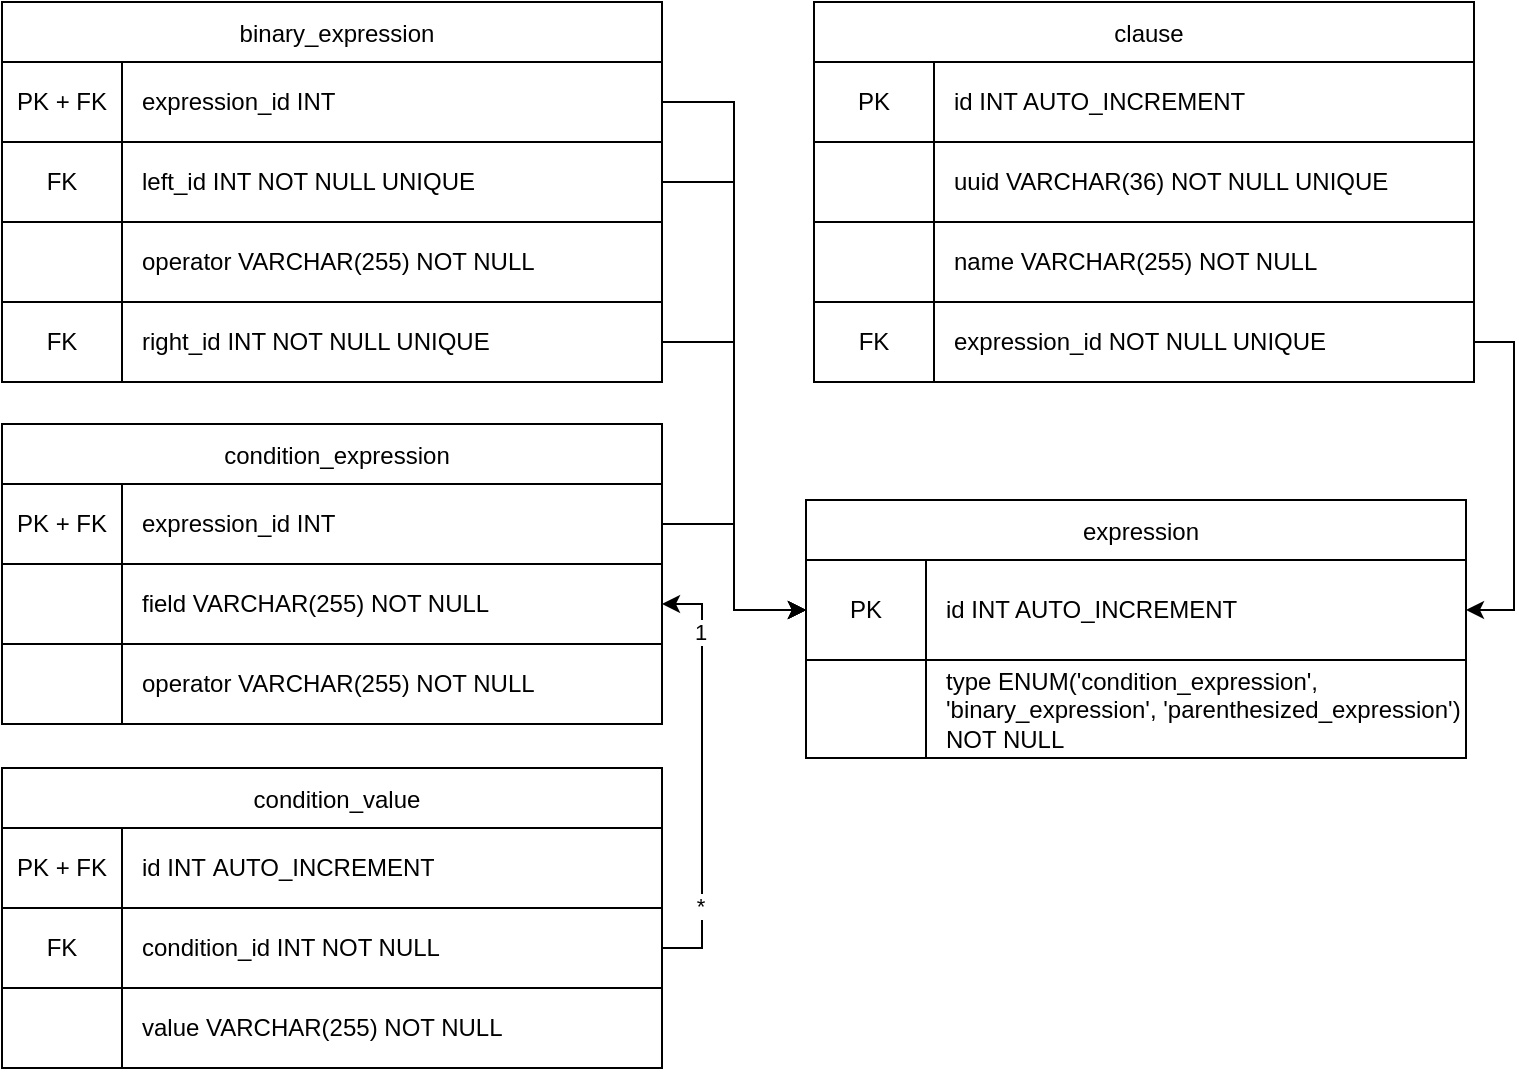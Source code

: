 <mxfile version="28.1.2">
  <diagram id="R2lEEEUBdFMjLlhIrx00" name="Page-1">
    <mxGraphModel dx="2066" dy="1203" grid="0" gridSize="10" guides="1" tooltips="1" connect="1" arrows="1" fold="1" page="1" pageScale="1" pageWidth="850" pageHeight="1100" math="0" shadow="0" extFonts="Permanent Marker^https://fonts.googleapis.com/css?family=Permanent+Marker">
      <root>
        <mxCell id="0" />
        <mxCell id="1" parent="0" />
        <mxCell id="snJPKy76hCYUz9jXiGdG-46" value="clause" style="shape=table;startSize=30;container=1;collapsible=0;childLayout=tableLayout;spacingLeft=5;" parent="1" vertex="1">
          <mxGeometry x="469" y="299" width="330" height="190" as="geometry" />
        </mxCell>
        <mxCell id="snJPKy76hCYUz9jXiGdG-47" value="" style="shape=tableRow;horizontal=0;startSize=0;swimlaneHead=0;swimlaneBody=0;strokeColor=inherit;top=0;left=0;bottom=0;right=0;collapsible=0;dropTarget=0;fillColor=none;points=[[0,0.5],[1,0.5]];portConstraint=eastwest;" parent="snJPKy76hCYUz9jXiGdG-46" vertex="1">
          <mxGeometry y="30" width="330" height="40" as="geometry" />
        </mxCell>
        <mxCell id="snJPKy76hCYUz9jXiGdG-48" value="PK" style="shape=partialRectangle;html=1;whiteSpace=wrap;connectable=0;strokeColor=inherit;overflow=hidden;fillColor=none;top=0;left=0;bottom=0;right=0;pointerEvents=1;" parent="snJPKy76hCYUz9jXiGdG-47" vertex="1">
          <mxGeometry width="60" height="40" as="geometry">
            <mxRectangle width="60" height="40" as="alternateBounds" />
          </mxGeometry>
        </mxCell>
        <mxCell id="snJPKy76hCYUz9jXiGdG-49" value="id INT AUTO_INCREMENT" style="shape=partialRectangle;html=1;whiteSpace=wrap;connectable=0;strokeColor=inherit;overflow=hidden;fillColor=none;top=0;left=0;bottom=0;right=0;pointerEvents=1;align=left;spacingLeft=8;" parent="snJPKy76hCYUz9jXiGdG-47" vertex="1">
          <mxGeometry x="60" width="270" height="40" as="geometry">
            <mxRectangle width="270" height="40" as="alternateBounds" />
          </mxGeometry>
        </mxCell>
        <mxCell id="snJPKy76hCYUz9jXiGdG-50" value="" style="shape=tableRow;horizontal=0;startSize=0;swimlaneHead=0;swimlaneBody=0;strokeColor=inherit;top=0;left=0;bottom=0;right=0;collapsible=0;dropTarget=0;fillColor=none;points=[[0,0.5],[1,0.5]];portConstraint=eastwest;" parent="snJPKy76hCYUz9jXiGdG-46" vertex="1">
          <mxGeometry y="70" width="330" height="40" as="geometry" />
        </mxCell>
        <mxCell id="snJPKy76hCYUz9jXiGdG-51" value="" style="shape=partialRectangle;html=1;whiteSpace=wrap;connectable=0;strokeColor=inherit;overflow=hidden;fillColor=none;top=0;left=0;bottom=0;right=0;pointerEvents=1;" parent="snJPKy76hCYUz9jXiGdG-50" vertex="1">
          <mxGeometry width="60" height="40" as="geometry">
            <mxRectangle width="60" height="40" as="alternateBounds" />
          </mxGeometry>
        </mxCell>
        <mxCell id="snJPKy76hCYUz9jXiGdG-52" value="uuid VARCHAR(36) NOT NULL UNIQUE" style="shape=partialRectangle;html=1;whiteSpace=wrap;connectable=0;strokeColor=inherit;overflow=hidden;fillColor=none;top=0;left=0;bottom=0;right=0;pointerEvents=1;align=left;spacingLeft=8;" parent="snJPKy76hCYUz9jXiGdG-50" vertex="1">
          <mxGeometry x="60" width="270" height="40" as="geometry">
            <mxRectangle width="270" height="40" as="alternateBounds" />
          </mxGeometry>
        </mxCell>
        <mxCell id="snJPKy76hCYUz9jXiGdG-53" value="" style="shape=tableRow;horizontal=0;startSize=0;swimlaneHead=0;swimlaneBody=0;strokeColor=inherit;top=0;left=0;bottom=0;right=0;collapsible=0;dropTarget=0;fillColor=none;points=[[0,0.5],[1,0.5]];portConstraint=eastwest;" parent="snJPKy76hCYUz9jXiGdG-46" vertex="1">
          <mxGeometry y="110" width="330" height="40" as="geometry" />
        </mxCell>
        <mxCell id="snJPKy76hCYUz9jXiGdG-54" value="" style="shape=partialRectangle;html=1;whiteSpace=wrap;connectable=0;strokeColor=inherit;overflow=hidden;fillColor=none;top=0;left=0;bottom=0;right=0;pointerEvents=1;" parent="snJPKy76hCYUz9jXiGdG-53" vertex="1">
          <mxGeometry width="60" height="40" as="geometry">
            <mxRectangle width="60" height="40" as="alternateBounds" />
          </mxGeometry>
        </mxCell>
        <mxCell id="snJPKy76hCYUz9jXiGdG-55" value="name VARCHAR(255) NOT NULL" style="shape=partialRectangle;html=1;whiteSpace=wrap;connectable=0;strokeColor=inherit;overflow=hidden;fillColor=none;top=0;left=0;bottom=0;right=0;pointerEvents=1;align=left;spacingLeft=8;" parent="snJPKy76hCYUz9jXiGdG-53" vertex="1">
          <mxGeometry x="60" width="270" height="40" as="geometry">
            <mxRectangle width="270" height="40" as="alternateBounds" />
          </mxGeometry>
        </mxCell>
        <mxCell id="snJPKy76hCYUz9jXiGdG-69" style="shape=tableRow;horizontal=0;startSize=0;swimlaneHead=0;swimlaneBody=0;strokeColor=inherit;top=0;left=0;bottom=0;right=0;collapsible=0;dropTarget=0;fillColor=none;points=[[0,0.5],[1,0.5]];portConstraint=eastwest;" parent="snJPKy76hCYUz9jXiGdG-46" vertex="1">
          <mxGeometry y="150" width="330" height="40" as="geometry" />
        </mxCell>
        <mxCell id="snJPKy76hCYUz9jXiGdG-70" value="FK" style="shape=partialRectangle;html=1;whiteSpace=wrap;connectable=0;strokeColor=inherit;overflow=hidden;fillColor=none;top=0;left=0;bottom=0;right=0;pointerEvents=1;" parent="snJPKy76hCYUz9jXiGdG-69" vertex="1">
          <mxGeometry width="60" height="40" as="geometry">
            <mxRectangle width="60" height="40" as="alternateBounds" />
          </mxGeometry>
        </mxCell>
        <mxCell id="snJPKy76hCYUz9jXiGdG-71" value="expression_id NOT NULL UNIQUE&amp;nbsp;" style="shape=partialRectangle;html=1;whiteSpace=wrap;connectable=0;strokeColor=inherit;overflow=hidden;fillColor=none;top=0;left=0;bottom=0;right=0;pointerEvents=1;align=left;spacingLeft=8;" parent="snJPKy76hCYUz9jXiGdG-69" vertex="1">
          <mxGeometry x="60" width="270" height="40" as="geometry">
            <mxRectangle width="270" height="40" as="alternateBounds" />
          </mxGeometry>
        </mxCell>
        <mxCell id="snJPKy76hCYUz9jXiGdG-59" value="expression" style="shape=table;startSize=30;container=1;collapsible=0;childLayout=tableLayout;spacingLeft=5;" parent="1" vertex="1">
          <mxGeometry x="465" y="548" width="330" height="129" as="geometry" />
        </mxCell>
        <mxCell id="snJPKy76hCYUz9jXiGdG-60" value="" style="shape=tableRow;horizontal=0;startSize=0;swimlaneHead=0;swimlaneBody=0;strokeColor=inherit;top=0;left=0;bottom=0;right=0;collapsible=0;dropTarget=0;fillColor=none;points=[[0,0.5],[1,0.5]];portConstraint=eastwest;" parent="snJPKy76hCYUz9jXiGdG-59" vertex="1">
          <mxGeometry y="30" width="330" height="50" as="geometry" />
        </mxCell>
        <mxCell id="snJPKy76hCYUz9jXiGdG-61" value="PK" style="shape=partialRectangle;html=1;whiteSpace=wrap;connectable=0;strokeColor=inherit;overflow=hidden;fillColor=none;top=0;left=0;bottom=0;right=0;pointerEvents=1;" parent="snJPKy76hCYUz9jXiGdG-60" vertex="1">
          <mxGeometry width="60" height="50" as="geometry">
            <mxRectangle width="60" height="50" as="alternateBounds" />
          </mxGeometry>
        </mxCell>
        <mxCell id="snJPKy76hCYUz9jXiGdG-62" value="id INT AUTO_INCREMENT" style="shape=partialRectangle;html=1;whiteSpace=wrap;connectable=0;strokeColor=inherit;overflow=hidden;fillColor=none;top=0;left=0;bottom=0;right=0;pointerEvents=1;align=left;spacingLeft=8;" parent="snJPKy76hCYUz9jXiGdG-60" vertex="1">
          <mxGeometry x="60" width="270" height="50" as="geometry">
            <mxRectangle width="270" height="50" as="alternateBounds" />
          </mxGeometry>
        </mxCell>
        <mxCell id="snJPKy76hCYUz9jXiGdG-63" value="" style="shape=tableRow;horizontal=0;startSize=0;swimlaneHead=0;swimlaneBody=0;strokeColor=inherit;top=0;left=0;bottom=0;right=0;collapsible=0;dropTarget=0;fillColor=none;points=[[0,0.5],[1,0.5]];portConstraint=eastwest;" parent="snJPKy76hCYUz9jXiGdG-59" vertex="1">
          <mxGeometry y="80" width="330" height="49" as="geometry" />
        </mxCell>
        <mxCell id="snJPKy76hCYUz9jXiGdG-64" value="" style="shape=partialRectangle;html=1;whiteSpace=wrap;connectable=0;strokeColor=inherit;overflow=hidden;fillColor=none;top=0;left=0;bottom=0;right=0;pointerEvents=1;" parent="snJPKy76hCYUz9jXiGdG-63" vertex="1">
          <mxGeometry width="60" height="49" as="geometry">
            <mxRectangle width="60" height="49" as="alternateBounds" />
          </mxGeometry>
        </mxCell>
        <mxCell id="snJPKy76hCYUz9jXiGdG-65" value="type ENUM(&#39;condition_expression&#39;, &#39;binary_expression&#39;, &#39;parenthesized_expression&#39;) NOT NULL" style="shape=partialRectangle;html=1;whiteSpace=wrap;connectable=0;strokeColor=inherit;overflow=hidden;fillColor=none;top=0;left=0;bottom=0;right=0;pointerEvents=1;align=left;spacingLeft=8;" parent="snJPKy76hCYUz9jXiGdG-63" vertex="1">
          <mxGeometry x="60" width="270" height="49" as="geometry">
            <mxRectangle width="270" height="49" as="alternateBounds" />
          </mxGeometry>
        </mxCell>
        <mxCell id="snJPKy76hCYUz9jXiGdG-73" value="condition_expression" style="shape=table;startSize=30;container=1;collapsible=0;childLayout=tableLayout;spacingLeft=5;" parent="1" vertex="1">
          <mxGeometry x="63" y="510" width="330" height="150" as="geometry" />
        </mxCell>
        <mxCell id="snJPKy76hCYUz9jXiGdG-74" value="" style="shape=tableRow;horizontal=0;startSize=0;swimlaneHead=0;swimlaneBody=0;strokeColor=inherit;top=0;left=0;bottom=0;right=0;collapsible=0;dropTarget=0;fillColor=none;points=[[0,0.5],[1,0.5]];portConstraint=eastwest;" parent="snJPKy76hCYUz9jXiGdG-73" vertex="1">
          <mxGeometry y="30" width="330" height="40" as="geometry" />
        </mxCell>
        <mxCell id="snJPKy76hCYUz9jXiGdG-75" value="PK + FK" style="shape=partialRectangle;html=1;whiteSpace=wrap;connectable=0;strokeColor=inherit;overflow=hidden;fillColor=none;top=0;left=0;bottom=0;right=0;pointerEvents=1;" parent="snJPKy76hCYUz9jXiGdG-74" vertex="1">
          <mxGeometry width="60" height="40" as="geometry">
            <mxRectangle width="60" height="40" as="alternateBounds" />
          </mxGeometry>
        </mxCell>
        <mxCell id="snJPKy76hCYUz9jXiGdG-76" value="expression_id INT" style="shape=partialRectangle;html=1;whiteSpace=wrap;connectable=0;strokeColor=inherit;overflow=hidden;fillColor=none;top=0;left=0;bottom=0;right=0;pointerEvents=1;align=left;spacingLeft=8;" parent="snJPKy76hCYUz9jXiGdG-74" vertex="1">
          <mxGeometry x="60" width="270" height="40" as="geometry">
            <mxRectangle width="270" height="40" as="alternateBounds" />
          </mxGeometry>
        </mxCell>
        <mxCell id="snJPKy76hCYUz9jXiGdG-77" value="" style="shape=tableRow;horizontal=0;startSize=0;swimlaneHead=0;swimlaneBody=0;strokeColor=inherit;top=0;left=0;bottom=0;right=0;collapsible=0;dropTarget=0;fillColor=none;points=[[0,0.5],[1,0.5]];portConstraint=eastwest;" parent="snJPKy76hCYUz9jXiGdG-73" vertex="1">
          <mxGeometry y="70" width="330" height="40" as="geometry" />
        </mxCell>
        <mxCell id="snJPKy76hCYUz9jXiGdG-78" value="" style="shape=partialRectangle;html=1;whiteSpace=wrap;connectable=0;strokeColor=inherit;overflow=hidden;fillColor=none;top=0;left=0;bottom=0;right=0;pointerEvents=1;" parent="snJPKy76hCYUz9jXiGdG-77" vertex="1">
          <mxGeometry width="60" height="40" as="geometry">
            <mxRectangle width="60" height="40" as="alternateBounds" />
          </mxGeometry>
        </mxCell>
        <mxCell id="snJPKy76hCYUz9jXiGdG-79" value="field VARCHAR(255) NOT NULL" style="shape=partialRectangle;html=1;whiteSpace=wrap;connectable=0;strokeColor=inherit;overflow=hidden;fillColor=none;top=0;left=0;bottom=0;right=0;pointerEvents=1;align=left;spacingLeft=8;" parent="snJPKy76hCYUz9jXiGdG-77" vertex="1">
          <mxGeometry x="60" width="270" height="40" as="geometry">
            <mxRectangle width="270" height="40" as="alternateBounds" />
          </mxGeometry>
        </mxCell>
        <mxCell id="snJPKy76hCYUz9jXiGdG-80" value="" style="shape=tableRow;horizontal=0;startSize=0;swimlaneHead=0;swimlaneBody=0;strokeColor=inherit;top=0;left=0;bottom=0;right=0;collapsible=0;dropTarget=0;fillColor=none;points=[[0,0.5],[1,0.5]];portConstraint=eastwest;" parent="snJPKy76hCYUz9jXiGdG-73" vertex="1">
          <mxGeometry y="110" width="330" height="40" as="geometry" />
        </mxCell>
        <mxCell id="snJPKy76hCYUz9jXiGdG-81" value="" style="shape=partialRectangle;html=1;whiteSpace=wrap;connectable=0;strokeColor=inherit;overflow=hidden;fillColor=none;top=0;left=0;bottom=0;right=0;pointerEvents=1;" parent="snJPKy76hCYUz9jXiGdG-80" vertex="1">
          <mxGeometry width="60" height="40" as="geometry">
            <mxRectangle width="60" height="40" as="alternateBounds" />
          </mxGeometry>
        </mxCell>
        <mxCell id="snJPKy76hCYUz9jXiGdG-82" value="operator VARCHAR(255) NOT NULL" style="shape=partialRectangle;html=1;whiteSpace=wrap;connectable=0;strokeColor=inherit;overflow=hidden;fillColor=none;top=0;left=0;bottom=0;right=0;pointerEvents=1;align=left;spacingLeft=8;" parent="snJPKy76hCYUz9jXiGdG-80" vertex="1">
          <mxGeometry x="60" width="270" height="40" as="geometry">
            <mxRectangle width="270" height="40" as="alternateBounds" />
          </mxGeometry>
        </mxCell>
        <mxCell id="snJPKy76hCYUz9jXiGdG-83" value="condition_value" style="shape=table;startSize=30;container=1;collapsible=0;childLayout=tableLayout;spacingLeft=5;" parent="1" vertex="1">
          <mxGeometry x="63" y="682" width="330" height="150" as="geometry" />
        </mxCell>
        <mxCell id="snJPKy76hCYUz9jXiGdG-84" value="" style="shape=tableRow;horizontal=0;startSize=0;swimlaneHead=0;swimlaneBody=0;strokeColor=inherit;top=0;left=0;bottom=0;right=0;collapsible=0;dropTarget=0;fillColor=none;points=[[0,0.5],[1,0.5]];portConstraint=eastwest;" parent="snJPKy76hCYUz9jXiGdG-83" vertex="1">
          <mxGeometry y="30" width="330" height="40" as="geometry" />
        </mxCell>
        <mxCell id="snJPKy76hCYUz9jXiGdG-85" value="PK + FK" style="shape=partialRectangle;html=1;whiteSpace=wrap;connectable=0;strokeColor=inherit;overflow=hidden;fillColor=none;top=0;left=0;bottom=0;right=0;pointerEvents=1;" parent="snJPKy76hCYUz9jXiGdG-84" vertex="1">
          <mxGeometry width="60" height="40" as="geometry">
            <mxRectangle width="60" height="40" as="alternateBounds" />
          </mxGeometry>
        </mxCell>
        <mxCell id="snJPKy76hCYUz9jXiGdG-86" value="id INT&amp;nbsp;AUTO_INCREMENT" style="shape=partialRectangle;html=1;whiteSpace=wrap;connectable=0;strokeColor=inherit;overflow=hidden;fillColor=none;top=0;left=0;bottom=0;right=0;pointerEvents=1;align=left;spacingLeft=8;" parent="snJPKy76hCYUz9jXiGdG-84" vertex="1">
          <mxGeometry x="60" width="270" height="40" as="geometry">
            <mxRectangle width="270" height="40" as="alternateBounds" />
          </mxGeometry>
        </mxCell>
        <mxCell id="snJPKy76hCYUz9jXiGdG-87" value="" style="shape=tableRow;horizontal=0;startSize=0;swimlaneHead=0;swimlaneBody=0;strokeColor=inherit;top=0;left=0;bottom=0;right=0;collapsible=0;dropTarget=0;fillColor=none;points=[[0,0.5],[1,0.5]];portConstraint=eastwest;" parent="snJPKy76hCYUz9jXiGdG-83" vertex="1">
          <mxGeometry y="70" width="330" height="40" as="geometry" />
        </mxCell>
        <mxCell id="snJPKy76hCYUz9jXiGdG-88" value="FK" style="shape=partialRectangle;html=1;whiteSpace=wrap;connectable=0;strokeColor=inherit;overflow=hidden;fillColor=none;top=0;left=0;bottom=0;right=0;pointerEvents=1;" parent="snJPKy76hCYUz9jXiGdG-87" vertex="1">
          <mxGeometry width="60" height="40" as="geometry">
            <mxRectangle width="60" height="40" as="alternateBounds" />
          </mxGeometry>
        </mxCell>
        <mxCell id="snJPKy76hCYUz9jXiGdG-89" value="condition_id INT NOT NULL" style="shape=partialRectangle;html=1;whiteSpace=wrap;connectable=0;strokeColor=inherit;overflow=hidden;fillColor=none;top=0;left=0;bottom=0;right=0;pointerEvents=1;align=left;spacingLeft=8;" parent="snJPKy76hCYUz9jXiGdG-87" vertex="1">
          <mxGeometry x="60" width="270" height="40" as="geometry">
            <mxRectangle width="270" height="40" as="alternateBounds" />
          </mxGeometry>
        </mxCell>
        <mxCell id="snJPKy76hCYUz9jXiGdG-90" value="" style="shape=tableRow;horizontal=0;startSize=0;swimlaneHead=0;swimlaneBody=0;strokeColor=inherit;top=0;left=0;bottom=0;right=0;collapsible=0;dropTarget=0;fillColor=none;points=[[0,0.5],[1,0.5]];portConstraint=eastwest;" parent="snJPKy76hCYUz9jXiGdG-83" vertex="1">
          <mxGeometry y="110" width="330" height="40" as="geometry" />
        </mxCell>
        <mxCell id="snJPKy76hCYUz9jXiGdG-91" value="" style="shape=partialRectangle;html=1;whiteSpace=wrap;connectable=0;strokeColor=inherit;overflow=hidden;fillColor=none;top=0;left=0;bottom=0;right=0;pointerEvents=1;" parent="snJPKy76hCYUz9jXiGdG-90" vertex="1">
          <mxGeometry width="60" height="40" as="geometry">
            <mxRectangle width="60" height="40" as="alternateBounds" />
          </mxGeometry>
        </mxCell>
        <mxCell id="snJPKy76hCYUz9jXiGdG-92" value="value VARCHAR(255) NOT NULL" style="shape=partialRectangle;html=1;whiteSpace=wrap;connectable=0;strokeColor=inherit;overflow=hidden;fillColor=none;top=0;left=0;bottom=0;right=0;pointerEvents=1;align=left;spacingLeft=8;" parent="snJPKy76hCYUz9jXiGdG-90" vertex="1">
          <mxGeometry x="60" width="270" height="40" as="geometry">
            <mxRectangle width="270" height="40" as="alternateBounds" />
          </mxGeometry>
        </mxCell>
        <mxCell id="snJPKy76hCYUz9jXiGdG-103" style="edgeStyle=orthogonalEdgeStyle;rounded=0;orthogonalLoop=1;jettySize=auto;html=1;entryX=0;entryY=0.5;entryDx=0;entryDy=0;" parent="1" source="snJPKy76hCYUz9jXiGdG-74" target="snJPKy76hCYUz9jXiGdG-60" edge="1">
          <mxGeometry relative="1" as="geometry" />
        </mxCell>
        <mxCell id="snJPKy76hCYUz9jXiGdG-106" value="binary_expression" style="shape=table;startSize=30;container=1;collapsible=0;childLayout=tableLayout;spacingLeft=5;" parent="1" vertex="1">
          <mxGeometry x="63" y="299" width="330" height="190" as="geometry" />
        </mxCell>
        <mxCell id="snJPKy76hCYUz9jXiGdG-107" value="" style="shape=tableRow;horizontal=0;startSize=0;swimlaneHead=0;swimlaneBody=0;strokeColor=inherit;top=0;left=0;bottom=0;right=0;collapsible=0;dropTarget=0;fillColor=none;points=[[0,0.5],[1,0.5]];portConstraint=eastwest;" parent="snJPKy76hCYUz9jXiGdG-106" vertex="1">
          <mxGeometry y="30" width="330" height="40" as="geometry" />
        </mxCell>
        <mxCell id="snJPKy76hCYUz9jXiGdG-108" value="PK + FK" style="shape=partialRectangle;html=1;whiteSpace=wrap;connectable=0;strokeColor=inherit;overflow=hidden;fillColor=none;top=0;left=0;bottom=0;right=0;pointerEvents=1;" parent="snJPKy76hCYUz9jXiGdG-107" vertex="1">
          <mxGeometry width="60" height="40" as="geometry">
            <mxRectangle width="60" height="40" as="alternateBounds" />
          </mxGeometry>
        </mxCell>
        <mxCell id="snJPKy76hCYUz9jXiGdG-109" value="expression_id INT" style="shape=partialRectangle;html=1;whiteSpace=wrap;connectable=0;strokeColor=inherit;overflow=hidden;fillColor=none;top=0;left=0;bottom=0;right=0;pointerEvents=1;align=left;spacingLeft=8;" parent="snJPKy76hCYUz9jXiGdG-107" vertex="1">
          <mxGeometry x="60" width="270" height="40" as="geometry">
            <mxRectangle width="270" height="40" as="alternateBounds" />
          </mxGeometry>
        </mxCell>
        <mxCell id="snJPKy76hCYUz9jXiGdG-110" value="" style="shape=tableRow;horizontal=0;startSize=0;swimlaneHead=0;swimlaneBody=0;strokeColor=inherit;top=0;left=0;bottom=0;right=0;collapsible=0;dropTarget=0;fillColor=none;points=[[0,0.5],[1,0.5]];portConstraint=eastwest;" parent="snJPKy76hCYUz9jXiGdG-106" vertex="1">
          <mxGeometry y="70" width="330" height="40" as="geometry" />
        </mxCell>
        <mxCell id="snJPKy76hCYUz9jXiGdG-111" value="FK" style="shape=partialRectangle;html=1;whiteSpace=wrap;connectable=0;strokeColor=inherit;overflow=hidden;fillColor=none;top=0;left=0;bottom=0;right=0;pointerEvents=1;" parent="snJPKy76hCYUz9jXiGdG-110" vertex="1">
          <mxGeometry width="60" height="40" as="geometry">
            <mxRectangle width="60" height="40" as="alternateBounds" />
          </mxGeometry>
        </mxCell>
        <mxCell id="snJPKy76hCYUz9jXiGdG-112" value="left_id&amp;nbsp;INT NOT NULL UNIQUE" style="shape=partialRectangle;html=1;whiteSpace=wrap;connectable=0;strokeColor=inherit;overflow=hidden;fillColor=none;top=0;left=0;bottom=0;right=0;pointerEvents=1;align=left;spacingLeft=8;" parent="snJPKy76hCYUz9jXiGdG-110" vertex="1">
          <mxGeometry x="60" width="270" height="40" as="geometry">
            <mxRectangle width="270" height="40" as="alternateBounds" />
          </mxGeometry>
        </mxCell>
        <mxCell id="snJPKy76hCYUz9jXiGdG-113" value="" style="shape=tableRow;horizontal=0;startSize=0;swimlaneHead=0;swimlaneBody=0;strokeColor=inherit;top=0;left=0;bottom=0;right=0;collapsible=0;dropTarget=0;fillColor=none;points=[[0,0.5],[1,0.5]];portConstraint=eastwest;" parent="snJPKy76hCYUz9jXiGdG-106" vertex="1">
          <mxGeometry y="110" width="330" height="40" as="geometry" />
        </mxCell>
        <mxCell id="snJPKy76hCYUz9jXiGdG-114" value="" style="shape=partialRectangle;html=1;whiteSpace=wrap;connectable=0;strokeColor=inherit;overflow=hidden;fillColor=none;top=0;left=0;bottom=0;right=0;pointerEvents=1;" parent="snJPKy76hCYUz9jXiGdG-113" vertex="1">
          <mxGeometry width="60" height="40" as="geometry">
            <mxRectangle width="60" height="40" as="alternateBounds" />
          </mxGeometry>
        </mxCell>
        <mxCell id="snJPKy76hCYUz9jXiGdG-115" value="operator VARCHAR(255) NOT NULL" style="shape=partialRectangle;html=1;whiteSpace=wrap;connectable=0;strokeColor=inherit;overflow=hidden;fillColor=none;top=0;left=0;bottom=0;right=0;pointerEvents=1;align=left;spacingLeft=8;" parent="snJPKy76hCYUz9jXiGdG-113" vertex="1">
          <mxGeometry x="60" width="270" height="40" as="geometry">
            <mxRectangle width="270" height="40" as="alternateBounds" />
          </mxGeometry>
        </mxCell>
        <mxCell id="snJPKy76hCYUz9jXiGdG-117" style="shape=tableRow;horizontal=0;startSize=0;swimlaneHead=0;swimlaneBody=0;strokeColor=inherit;top=0;left=0;bottom=0;right=0;collapsible=0;dropTarget=0;fillColor=none;points=[[0,0.5],[1,0.5]];portConstraint=eastwest;" parent="snJPKy76hCYUz9jXiGdG-106" vertex="1">
          <mxGeometry y="150" width="330" height="40" as="geometry" />
        </mxCell>
        <mxCell id="snJPKy76hCYUz9jXiGdG-118" value="FK" style="shape=partialRectangle;html=1;whiteSpace=wrap;connectable=0;strokeColor=inherit;overflow=hidden;fillColor=none;top=0;left=0;bottom=0;right=0;pointerEvents=1;" parent="snJPKy76hCYUz9jXiGdG-117" vertex="1">
          <mxGeometry width="60" height="40" as="geometry">
            <mxRectangle width="60" height="40" as="alternateBounds" />
          </mxGeometry>
        </mxCell>
        <mxCell id="snJPKy76hCYUz9jXiGdG-119" value="right_id&amp;nbsp;INT NOT NULL UNIQUE" style="shape=partialRectangle;html=1;whiteSpace=wrap;connectable=0;strokeColor=inherit;overflow=hidden;fillColor=none;top=0;left=0;bottom=0;right=0;pointerEvents=1;align=left;spacingLeft=8;" parent="snJPKy76hCYUz9jXiGdG-117" vertex="1">
          <mxGeometry x="60" width="270" height="40" as="geometry">
            <mxRectangle width="270" height="40" as="alternateBounds" />
          </mxGeometry>
        </mxCell>
        <mxCell id="snJPKy76hCYUz9jXiGdG-116" style="edgeStyle=orthogonalEdgeStyle;rounded=0;orthogonalLoop=1;jettySize=auto;html=1;entryX=0;entryY=0.5;entryDx=0;entryDy=0;" parent="1" source="snJPKy76hCYUz9jXiGdG-107" target="snJPKy76hCYUz9jXiGdG-60" edge="1">
          <mxGeometry relative="1" as="geometry" />
        </mxCell>
        <mxCell id="snJPKy76hCYUz9jXiGdG-121" style="edgeStyle=orthogonalEdgeStyle;rounded=0;orthogonalLoop=1;jettySize=auto;html=1;entryX=0;entryY=0.5;entryDx=0;entryDy=0;" parent="1" source="snJPKy76hCYUz9jXiGdG-117" target="snJPKy76hCYUz9jXiGdG-60" edge="1">
          <mxGeometry relative="1" as="geometry">
            <mxPoint x="658" y="450" as="targetPoint" />
          </mxGeometry>
        </mxCell>
        <mxCell id="snJPKy76hCYUz9jXiGdG-123" style="edgeStyle=orthogonalEdgeStyle;rounded=0;orthogonalLoop=1;jettySize=auto;html=1;exitX=1;exitY=0.5;exitDx=0;exitDy=0;entryX=0;entryY=0.5;entryDx=0;entryDy=0;" parent="1" source="snJPKy76hCYUz9jXiGdG-110" target="snJPKy76hCYUz9jXiGdG-60" edge="1">
          <mxGeometry relative="1" as="geometry" />
        </mxCell>
        <mxCell id="snJPKy76hCYUz9jXiGdG-126" style="edgeStyle=orthogonalEdgeStyle;rounded=0;orthogonalLoop=1;jettySize=auto;html=1;exitX=1;exitY=0.5;exitDx=0;exitDy=0;entryX=1;entryY=0.5;entryDx=0;entryDy=0;" parent="1" source="snJPKy76hCYUz9jXiGdG-87" target="snJPKy76hCYUz9jXiGdG-77" edge="1">
          <mxGeometry relative="1" as="geometry" />
        </mxCell>
        <mxCell id="wPd07wv62JhWdm8OqhkV-1" value="*" style="edgeLabel;html=1;align=center;verticalAlign=middle;resizable=0;points=[];" vertex="1" connectable="0" parent="snJPKy76hCYUz9jXiGdG-126">
          <mxGeometry x="-0.613" y="1" relative="1" as="geometry">
            <mxPoint as="offset" />
          </mxGeometry>
        </mxCell>
        <mxCell id="wPd07wv62JhWdm8OqhkV-2" value="1" style="edgeLabel;html=1;align=center;verticalAlign=middle;resizable=0;points=[];" vertex="1" connectable="0" parent="snJPKy76hCYUz9jXiGdG-126">
          <mxGeometry x="0.679" y="1" relative="1" as="geometry">
            <mxPoint as="offset" />
          </mxGeometry>
        </mxCell>
        <mxCell id="snJPKy76hCYUz9jXiGdG-127" style="edgeStyle=orthogonalEdgeStyle;rounded=0;orthogonalLoop=1;jettySize=auto;html=1;exitX=1;exitY=0.5;exitDx=0;exitDy=0;entryX=1;entryY=0.5;entryDx=0;entryDy=0;" parent="1" source="snJPKy76hCYUz9jXiGdG-69" target="snJPKy76hCYUz9jXiGdG-60" edge="1">
          <mxGeometry relative="1" as="geometry" />
        </mxCell>
      </root>
    </mxGraphModel>
  </diagram>
</mxfile>
